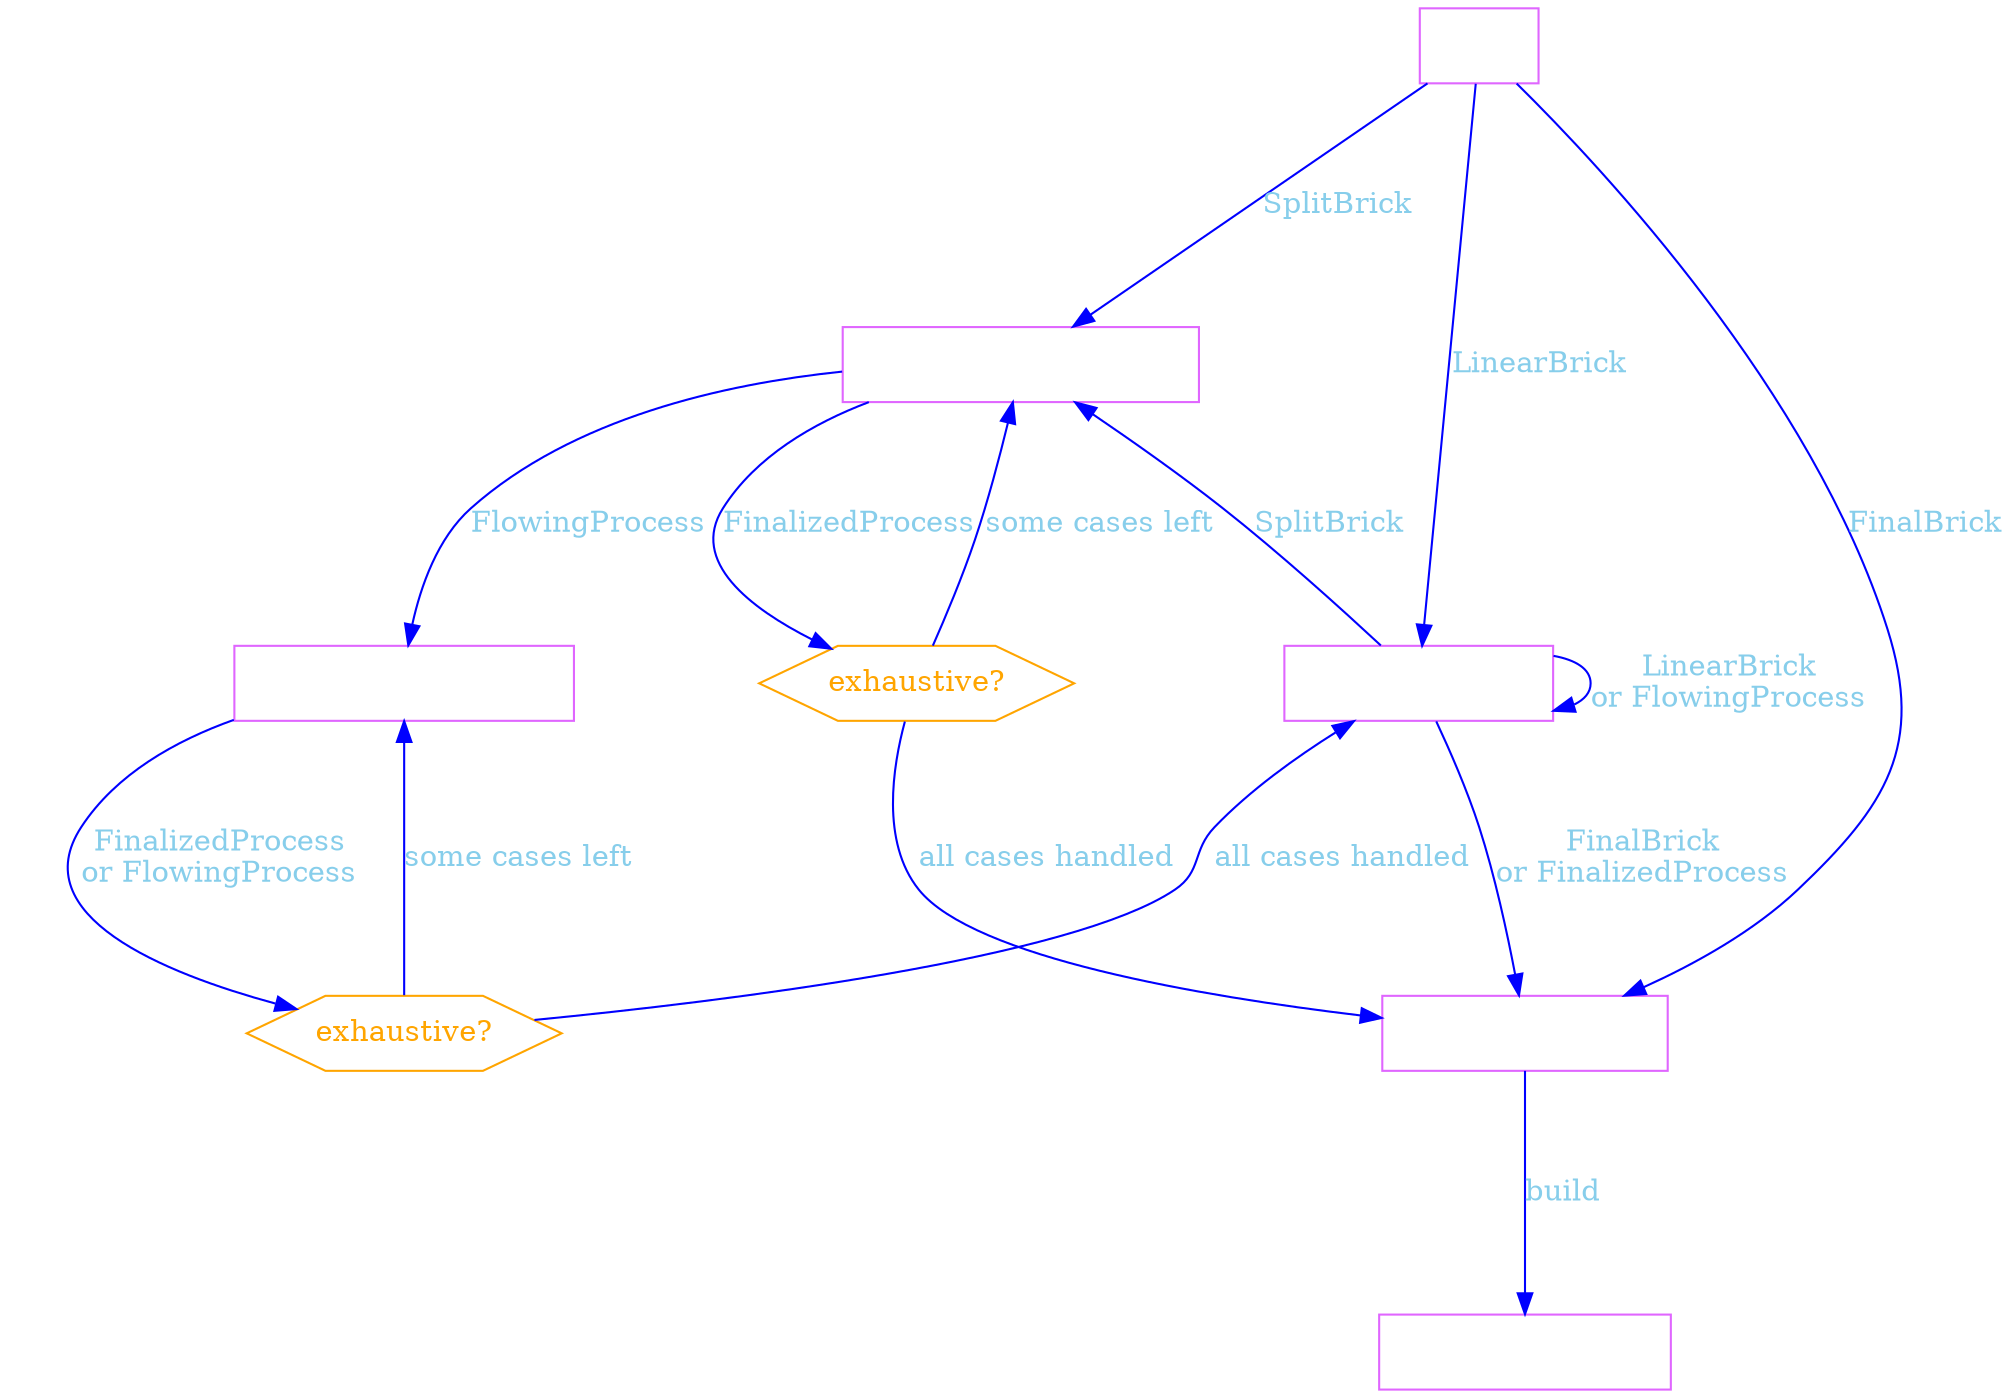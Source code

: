 digraph G {
    # https://dreampuf.github.io/GraphvizOnline/
    bgcolor=transparent
    ranksep=1.4;

    Entry [label="Entry", shape=box, color=mediumorchid1, fontcolor=white]
    End [label="RunnableProcess", shape=box, color=mediumorchid1, fontcolor=white]
    FinalizedProcess [label="FinalizedProcess", shape=box, color=mediumorchid1, fontcolor=white]
    FlowingProcess [label="FlowingProcess", shape=box, color=mediumorchid1, fontcolor=white]

    subgraph cluster0 {
        color = white;
        FlowingSplitProcess [label="FlowingSplitProcess", shape=box, color=mediumorchid1, fontcolor=white]
        flowing_split_cases [label="exhaustive?", shape=hexagon, color=orange, fontcolor=orange]
    }
    subgraph cluster1 {
        color = white;
        FinalizedSplitProcess [label="FinalizedSplitProcess", shape=box, color=mediumorchid1, fontcolor=white]
        finalized_split_cases_final [label="exhaustive?", shape=hexagon, color=orange, fontcolor=orange]
    }

    Entry -> FinalizedProcess [label="FinalBrick", color=blue, fontcolor=skyblue]
    FinalizedProcess -> End [label="build", color=blue, fontcolor=skyblue]
    Entry -> FlowingProcess [label="LinearBrick", color=blue, fontcolor=skyblue]
    FlowingProcess -> FlowingProcess [label="LinearBrick\nor FlowingProcess", color=blue, fontcolor=skyblue]
    FlowingProcess -> FinalizedProcess [label="FinalBrick\nor FinalizedProcess", color=blue, fontcolor=skyblue]
    Entry -> FinalizedSplitProcess [label="SplitBrick", color=blue, fontcolor=skyblue]
    FlowingProcess -> FinalizedSplitProcess [label="SplitBrick", color=blue, fontcolor=skyblue]

    FinalizedSplitProcess -> finalized_split_cases_final [label="FinalizedProcess", color=blue, fontcolor=skyblue]
    finalized_split_cases_final -> FinalizedSplitProcess [label="some cases left", color=blue, fontcolor=skyblue]
    finalized_split_cases_final -> FinalizedProcess [label="all cases handled", color=blue, fontcolor=skyblue]

    FinalizedSplitProcess -> FlowingSplitProcess [label="FlowingProcess", color=blue, fontcolor=skyblue]

    FlowingSplitProcess -> flowing_split_cases [label="FinalizedProcess\nor FlowingProcess", color=blue, fontcolor=skyblue]
    flowing_split_cases -> FlowingSplitProcess [label="some cases left", color=blue, fontcolor=skyblue]
    flowing_split_cases -> FlowingProcess [label="all cases handled", color=blue, fontcolor=skyblue]
}
